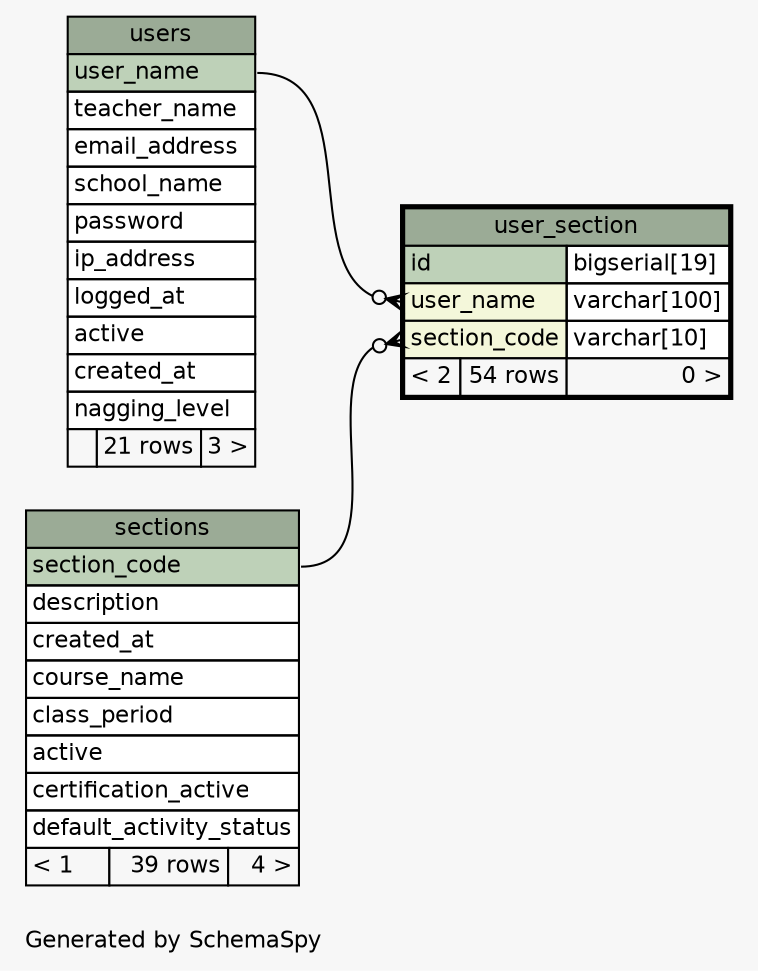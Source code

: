 // dot 2.40.1 on Linux 4.15.0-47-generic
// SchemaSpy rev 590
digraph "oneDegreeRelationshipsDiagram" {
  graph [
    rankdir="RL"
    bgcolor="#f7f7f7"
    label="\nGenerated by SchemaSpy"
    labeljust="l"
    nodesep="0.18"
    ranksep="0.46"
    fontname="Helvetica"
    fontsize="11"
  ];
  node [
    fontname="Helvetica"
    fontsize="11"
    shape="plaintext"
  ];
  edge [
    arrowsize="0.8"
  ];
  "user_section":"section_code":w -> "sections":"section_code":e [arrowhead=none dir=back arrowtail=crowodot];
  "user_section":"user_name":w -> "users":"user_name":e [arrowhead=none dir=back arrowtail=crowodot];
  "sections" [
    label=<
    <TABLE BORDER="0" CELLBORDER="1" CELLSPACING="0" BGCOLOR="#ffffff">
      <TR><TD COLSPAN="3" BGCOLOR="#9bab96" ALIGN="CENTER">sections</TD></TR>
      <TR><TD PORT="section_code" COLSPAN="3" BGCOLOR="#bed1b8" ALIGN="LEFT">section_code</TD></TR>
      <TR><TD PORT="description" COLSPAN="3" ALIGN="LEFT">description</TD></TR>
      <TR><TD PORT="created_at" COLSPAN="3" ALIGN="LEFT">created_at</TD></TR>
      <TR><TD PORT="course_name" COLSPAN="3" ALIGN="LEFT">course_name</TD></TR>
      <TR><TD PORT="class_period" COLSPAN="3" ALIGN="LEFT">class_period</TD></TR>
      <TR><TD PORT="active" COLSPAN="3" ALIGN="LEFT">active</TD></TR>
      <TR><TD PORT="certification_active" COLSPAN="3" ALIGN="LEFT">certification_active</TD></TR>
      <TR><TD PORT="default_activity_status" COLSPAN="3" ALIGN="LEFT">default_activity_status</TD></TR>
      <TR><TD ALIGN="LEFT" BGCOLOR="#f7f7f7">&lt; 1</TD><TD ALIGN="RIGHT" BGCOLOR="#f7f7f7">39 rows</TD><TD ALIGN="RIGHT" BGCOLOR="#f7f7f7">4 &gt;</TD></TR>
    </TABLE>>
    URL="sections.html"
    tooltip="sections"
  ];
  "user_section" [
    label=<
    <TABLE BORDER="2" CELLBORDER="1" CELLSPACING="0" BGCOLOR="#ffffff">
      <TR><TD COLSPAN="3" BGCOLOR="#9bab96" ALIGN="CENTER">user_section</TD></TR>
      <TR><TD PORT="id" COLSPAN="2" BGCOLOR="#bed1b8" ALIGN="LEFT">id</TD><TD PORT="id.type" ALIGN="LEFT">bigserial[19]</TD></TR>
      <TR><TD PORT="user_name" COLSPAN="2" BGCOLOR="#f4f7da" ALIGN="LEFT">user_name</TD><TD PORT="user_name.type" ALIGN="LEFT">varchar[100]</TD></TR>
      <TR><TD PORT="section_code" COLSPAN="2" BGCOLOR="#f4f7da" ALIGN="LEFT">section_code</TD><TD PORT="section_code.type" ALIGN="LEFT">varchar[10]</TD></TR>
      <TR><TD ALIGN="LEFT" BGCOLOR="#f7f7f7">&lt; 2</TD><TD ALIGN="RIGHT" BGCOLOR="#f7f7f7">54 rows</TD><TD ALIGN="RIGHT" BGCOLOR="#f7f7f7">0 &gt;</TD></TR>
    </TABLE>>
    URL="user_section.html"
    tooltip="user_section"
  ];
  "users" [
    label=<
    <TABLE BORDER="0" CELLBORDER="1" CELLSPACING="0" BGCOLOR="#ffffff">
      <TR><TD COLSPAN="3" BGCOLOR="#9bab96" ALIGN="CENTER">users</TD></TR>
      <TR><TD PORT="user_name" COLSPAN="3" BGCOLOR="#bed1b8" ALIGN="LEFT">user_name</TD></TR>
      <TR><TD PORT="teacher_name" COLSPAN="3" ALIGN="LEFT">teacher_name</TD></TR>
      <TR><TD PORT="email_address" COLSPAN="3" ALIGN="LEFT">email_address</TD></TR>
      <TR><TD PORT="school_name" COLSPAN="3" ALIGN="LEFT">school_name</TD></TR>
      <TR><TD PORT="password" COLSPAN="3" ALIGN="LEFT">password</TD></TR>
      <TR><TD PORT="ip_address" COLSPAN="3" ALIGN="LEFT">ip_address</TD></TR>
      <TR><TD PORT="logged_at" COLSPAN="3" ALIGN="LEFT">logged_at</TD></TR>
      <TR><TD PORT="active" COLSPAN="3" ALIGN="LEFT">active</TD></TR>
      <TR><TD PORT="created_at" COLSPAN="3" ALIGN="LEFT">created_at</TD></TR>
      <TR><TD PORT="nagging_level" COLSPAN="3" ALIGN="LEFT">nagging_level</TD></TR>
      <TR><TD ALIGN="LEFT" BGCOLOR="#f7f7f7">  </TD><TD ALIGN="RIGHT" BGCOLOR="#f7f7f7">21 rows</TD><TD ALIGN="RIGHT" BGCOLOR="#f7f7f7">3 &gt;</TD></TR>
    </TABLE>>
    URL="users.html"
    tooltip="users"
  ];
}
